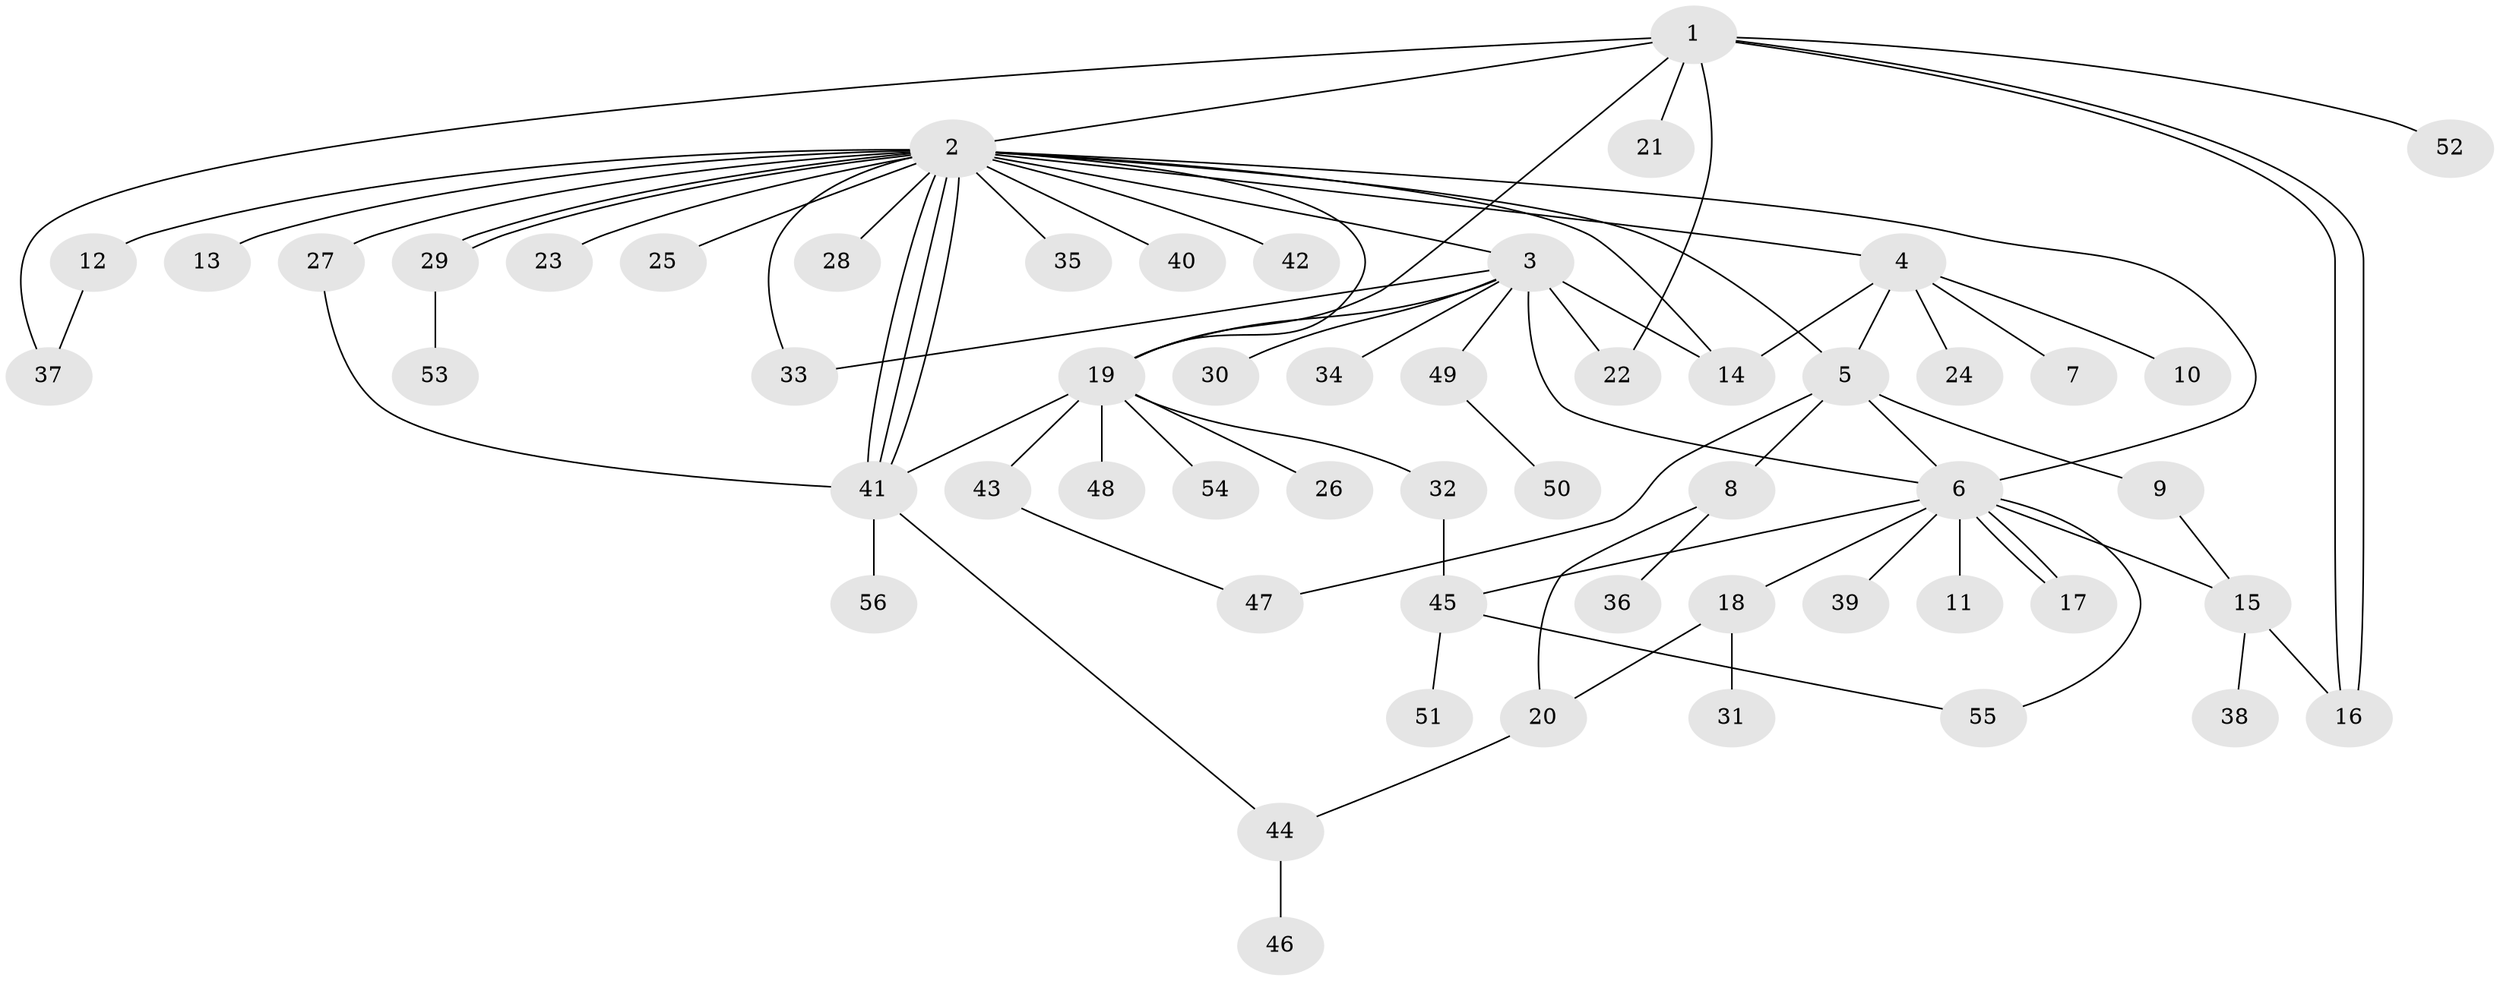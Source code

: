 // Generated by graph-tools (version 1.1) at 2025/11/02/27/25 16:11:09]
// undirected, 56 vertices, 79 edges
graph export_dot {
graph [start="1"]
  node [color=gray90,style=filled];
  1;
  2;
  3;
  4;
  5;
  6;
  7;
  8;
  9;
  10;
  11;
  12;
  13;
  14;
  15;
  16;
  17;
  18;
  19;
  20;
  21;
  22;
  23;
  24;
  25;
  26;
  27;
  28;
  29;
  30;
  31;
  32;
  33;
  34;
  35;
  36;
  37;
  38;
  39;
  40;
  41;
  42;
  43;
  44;
  45;
  46;
  47;
  48;
  49;
  50;
  51;
  52;
  53;
  54;
  55;
  56;
  1 -- 2;
  1 -- 16;
  1 -- 16;
  1 -- 19;
  1 -- 21;
  1 -- 22;
  1 -- 37;
  1 -- 52;
  2 -- 3;
  2 -- 4;
  2 -- 5;
  2 -- 6;
  2 -- 12;
  2 -- 13;
  2 -- 14;
  2 -- 19;
  2 -- 23;
  2 -- 25;
  2 -- 27;
  2 -- 28;
  2 -- 29;
  2 -- 29;
  2 -- 33;
  2 -- 35;
  2 -- 40;
  2 -- 41;
  2 -- 41;
  2 -- 41;
  2 -- 42;
  3 -- 6;
  3 -- 14;
  3 -- 19;
  3 -- 22;
  3 -- 30;
  3 -- 33;
  3 -- 34;
  3 -- 49;
  4 -- 5;
  4 -- 7;
  4 -- 10;
  4 -- 14;
  4 -- 24;
  5 -- 6;
  5 -- 8;
  5 -- 9;
  5 -- 47;
  6 -- 11;
  6 -- 15;
  6 -- 17;
  6 -- 17;
  6 -- 18;
  6 -- 39;
  6 -- 45;
  6 -- 55;
  8 -- 20;
  8 -- 36;
  9 -- 15;
  12 -- 37;
  15 -- 16;
  15 -- 38;
  18 -- 20;
  18 -- 31;
  19 -- 26;
  19 -- 32;
  19 -- 41;
  19 -- 43;
  19 -- 48;
  19 -- 54;
  20 -- 44;
  27 -- 41;
  29 -- 53;
  32 -- 45;
  41 -- 44;
  41 -- 56;
  43 -- 47;
  44 -- 46;
  45 -- 51;
  45 -- 55;
  49 -- 50;
}
